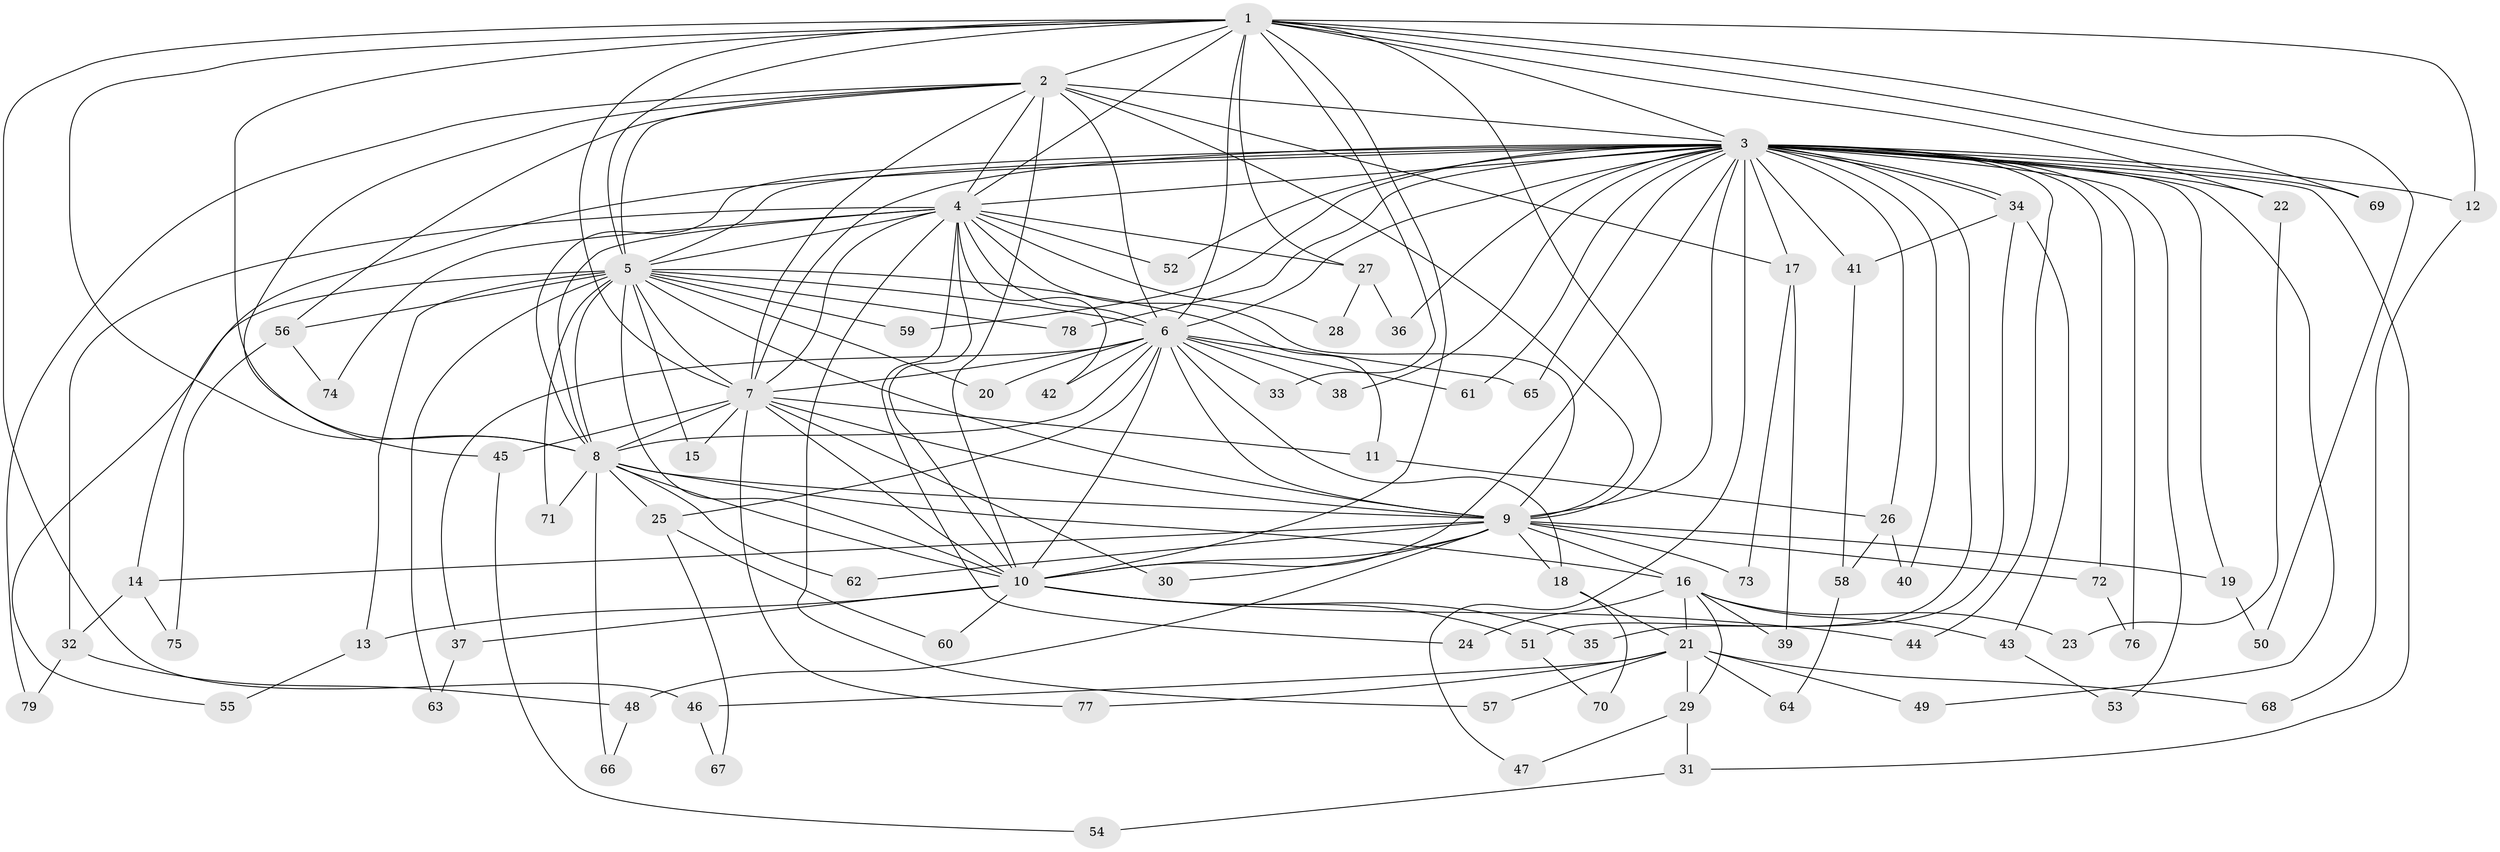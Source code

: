 // coarse degree distribution, {14: 0.034482758620689655, 11: 0.017241379310344827, 37: 0.017241379310344827, 16: 0.017241379310344827, 19: 0.017241379310344827, 10: 0.017241379310344827, 12: 0.017241379310344827, 15: 0.017241379310344827, 5: 0.034482758620689655, 3: 0.1896551724137931, 4: 0.06896551724137931, 2: 0.5172413793103449, 6: 0.017241379310344827, 1: 0.017241379310344827}
// Generated by graph-tools (version 1.1) at 2025/51/02/27/25 19:51:46]
// undirected, 79 vertices, 183 edges
graph export_dot {
graph [start="1"]
  node [color=gray90,style=filled];
  1;
  2;
  3;
  4;
  5;
  6;
  7;
  8;
  9;
  10;
  11;
  12;
  13;
  14;
  15;
  16;
  17;
  18;
  19;
  20;
  21;
  22;
  23;
  24;
  25;
  26;
  27;
  28;
  29;
  30;
  31;
  32;
  33;
  34;
  35;
  36;
  37;
  38;
  39;
  40;
  41;
  42;
  43;
  44;
  45;
  46;
  47;
  48;
  49;
  50;
  51;
  52;
  53;
  54;
  55;
  56;
  57;
  58;
  59;
  60;
  61;
  62;
  63;
  64;
  65;
  66;
  67;
  68;
  69;
  70;
  71;
  72;
  73;
  74;
  75;
  76;
  77;
  78;
  79;
  1 -- 2;
  1 -- 3;
  1 -- 4;
  1 -- 5;
  1 -- 6;
  1 -- 7;
  1 -- 8;
  1 -- 9;
  1 -- 10;
  1 -- 12;
  1 -- 22;
  1 -- 27;
  1 -- 33;
  1 -- 45;
  1 -- 46;
  1 -- 50;
  1 -- 69;
  2 -- 3;
  2 -- 4;
  2 -- 5;
  2 -- 6;
  2 -- 7;
  2 -- 8;
  2 -- 9;
  2 -- 10;
  2 -- 17;
  2 -- 56;
  2 -- 79;
  3 -- 4;
  3 -- 5;
  3 -- 6;
  3 -- 7;
  3 -- 8;
  3 -- 9;
  3 -- 10;
  3 -- 12;
  3 -- 14;
  3 -- 17;
  3 -- 19;
  3 -- 22;
  3 -- 26;
  3 -- 31;
  3 -- 34;
  3 -- 34;
  3 -- 36;
  3 -- 38;
  3 -- 40;
  3 -- 41;
  3 -- 44;
  3 -- 47;
  3 -- 49;
  3 -- 51;
  3 -- 52;
  3 -- 53;
  3 -- 59;
  3 -- 61;
  3 -- 65;
  3 -- 69;
  3 -- 72;
  3 -- 76;
  3 -- 78;
  4 -- 5;
  4 -- 6;
  4 -- 7;
  4 -- 8;
  4 -- 9;
  4 -- 10;
  4 -- 24;
  4 -- 27;
  4 -- 28;
  4 -- 32;
  4 -- 42;
  4 -- 52;
  4 -- 57;
  4 -- 74;
  5 -- 6;
  5 -- 7;
  5 -- 8;
  5 -- 9;
  5 -- 10;
  5 -- 11;
  5 -- 13;
  5 -- 15;
  5 -- 20;
  5 -- 55;
  5 -- 56;
  5 -- 59;
  5 -- 63;
  5 -- 71;
  5 -- 78;
  6 -- 7;
  6 -- 8;
  6 -- 9;
  6 -- 10;
  6 -- 18;
  6 -- 20;
  6 -- 25;
  6 -- 33;
  6 -- 37;
  6 -- 38;
  6 -- 42;
  6 -- 61;
  6 -- 65;
  7 -- 8;
  7 -- 9;
  7 -- 10;
  7 -- 11;
  7 -- 15;
  7 -- 30;
  7 -- 45;
  7 -- 77;
  8 -- 9;
  8 -- 10;
  8 -- 16;
  8 -- 25;
  8 -- 62;
  8 -- 66;
  8 -- 71;
  9 -- 10;
  9 -- 14;
  9 -- 16;
  9 -- 18;
  9 -- 19;
  9 -- 30;
  9 -- 48;
  9 -- 62;
  9 -- 72;
  9 -- 73;
  10 -- 13;
  10 -- 35;
  10 -- 37;
  10 -- 44;
  10 -- 51;
  10 -- 60;
  11 -- 26;
  12 -- 68;
  13 -- 55;
  14 -- 32;
  14 -- 75;
  16 -- 21;
  16 -- 23;
  16 -- 24;
  16 -- 29;
  16 -- 39;
  16 -- 43;
  17 -- 39;
  17 -- 73;
  18 -- 21;
  18 -- 70;
  19 -- 50;
  21 -- 29;
  21 -- 46;
  21 -- 49;
  21 -- 57;
  21 -- 64;
  21 -- 68;
  21 -- 77;
  22 -- 23;
  25 -- 60;
  25 -- 67;
  26 -- 40;
  26 -- 58;
  27 -- 28;
  27 -- 36;
  29 -- 31;
  29 -- 47;
  31 -- 54;
  32 -- 48;
  32 -- 79;
  34 -- 35;
  34 -- 41;
  34 -- 43;
  37 -- 63;
  41 -- 58;
  43 -- 53;
  45 -- 54;
  46 -- 67;
  48 -- 66;
  51 -- 70;
  56 -- 74;
  56 -- 75;
  58 -- 64;
  72 -- 76;
}
